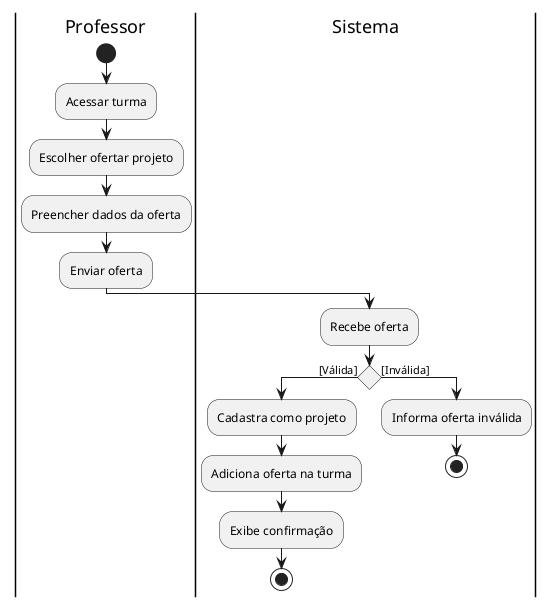 @startuml ofertar_projeto
|Professor|
start
:Acessar turma;
:Escolher ofertar projeto;
:Preencher dados da oferta;
:Enviar oferta;
|Sistema|
:Recebe oferta;
if ()then([Válida])
  :Cadastra como projeto;
  :Adiciona oferta na turma;
  :Exibe confirmação;
  stop
else([Inválida])
  :Informa oferta inválida;
  stop
@enduml